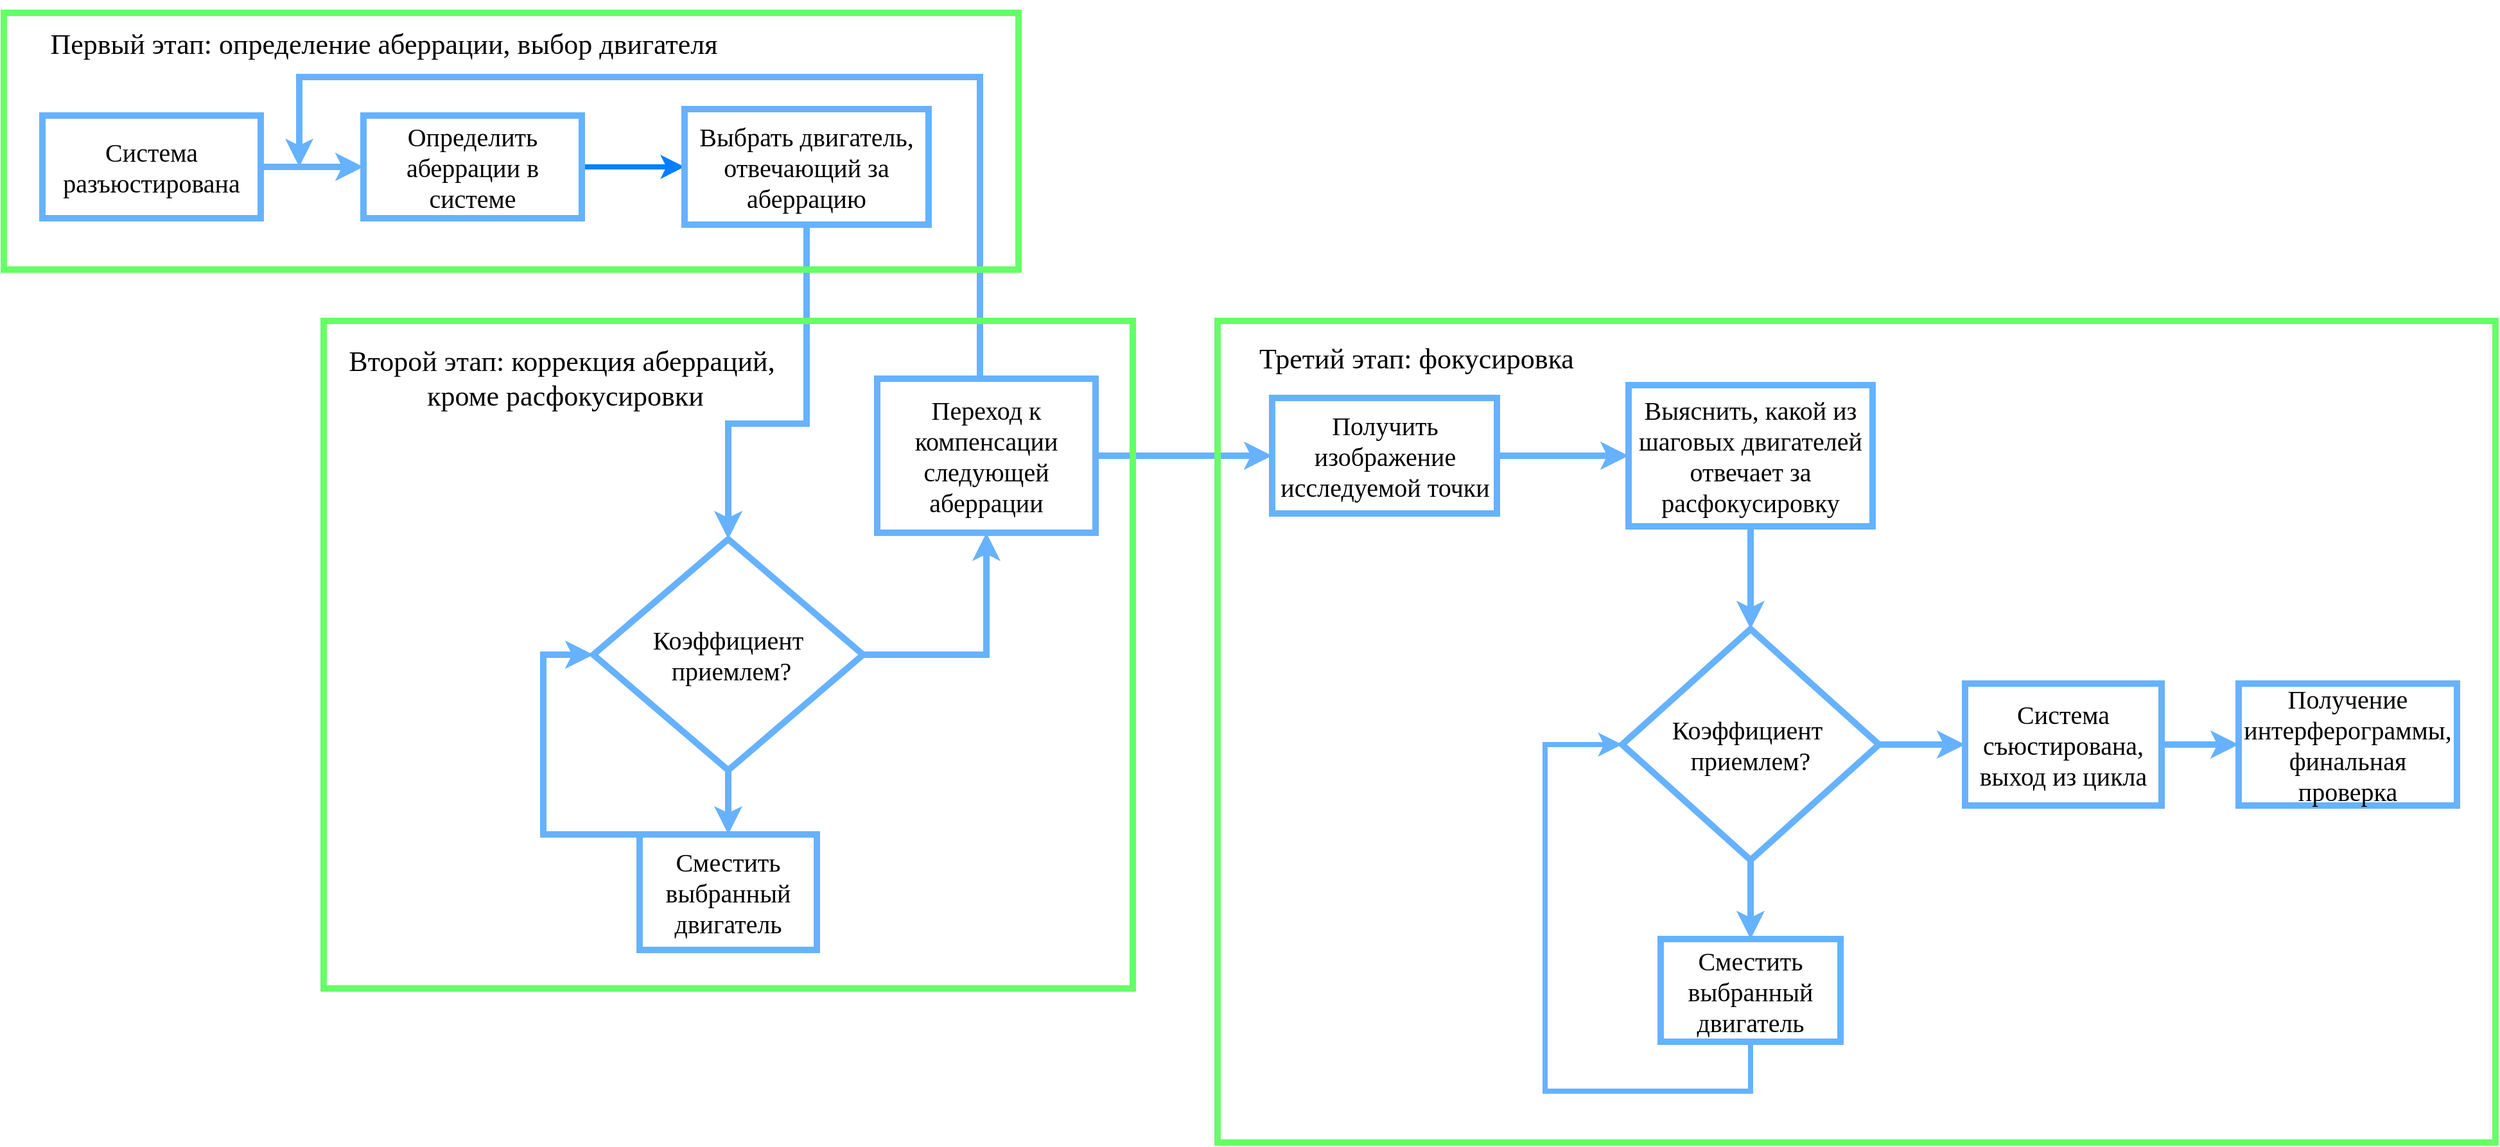 <mxfile version="12.2.4" type="github" pages="1">
  <diagram id="9VwkEmP3wqvbAV9qxTcu" name="Page-1">
    <mxGraphModel dx="1182" dy="1852" grid="1" gridSize="10" guides="1" tooltips="1" connect="1" arrows="1" fold="1" page="1" pageScale="1" pageWidth="827" pageHeight="1169" math="0" shadow="0">
      <root>
        <mxCell id="0"/>
        <mxCell id="1" parent="0"/>
        <mxCell id="MKImIRo95kQJKEtbUtot-3" value="" style="edgeStyle=orthogonalEdgeStyle;rounded=0;orthogonalLoop=1;jettySize=auto;html=1;strokeColor=#66B2FF;strokeWidth=5;" parent="1" source="MKImIRo95kQJKEtbUtot-1" target="MKImIRo95kQJKEtbUtot-2" edge="1">
          <mxGeometry relative="1" as="geometry"/>
        </mxCell>
        <mxCell id="MKImIRo95kQJKEtbUtot-1" value="&lt;font face=&quot;Times New Roman&quot; style=&quot;font-size: 20px&quot;&gt;Система разъюстирована&lt;/font&gt;" style="rounded=0;whiteSpace=wrap;html=1;strokeColor=#66B2FF;strokeWidth=5;" parent="1" vertex="1">
          <mxGeometry x="70" y="80" width="170" height="80" as="geometry"/>
        </mxCell>
        <mxCell id="SNTUSOlxbImxSfcfb9JJ-6" value="" style="edgeStyle=orthogonalEdgeStyle;rounded=0;orthogonalLoop=1;jettySize=auto;html=1;strokeColor=#007FFF;strokeWidth=4;" parent="1" source="MKImIRo95kQJKEtbUtot-2" target="MKImIRo95kQJKEtbUtot-4" edge="1">
          <mxGeometry relative="1" as="geometry"/>
        </mxCell>
        <mxCell id="MKImIRo95kQJKEtbUtot-2" value="&lt;font style=&quot;font-size: 20px&quot; face=&quot;Times New Roman&quot;&gt;Определить аберрации в системе&lt;/font&gt;" style="rounded=0;whiteSpace=wrap;html=1;strokeColor=#66B2FF;strokeWidth=5;" parent="1" vertex="1">
          <mxGeometry x="320" y="80" width="170" height="80" as="geometry"/>
        </mxCell>
        <mxCell id="MKImIRo95kQJKEtbUtot-34" style="edgeStyle=orthogonalEdgeStyle;rounded=0;orthogonalLoop=1;jettySize=auto;html=1;entryX=0.5;entryY=0;entryDx=0;entryDy=0;strokeColor=#66B2FF;strokeWidth=5;" parent="1" source="MKImIRo95kQJKEtbUtot-4" target="MKImIRo95kQJKEtbUtot-6" edge="1">
          <mxGeometry relative="1" as="geometry">
            <Array as="points">
              <mxPoint x="665" y="320"/>
              <mxPoint x="604" y="320"/>
            </Array>
          </mxGeometry>
        </mxCell>
        <mxCell id="MKImIRo95kQJKEtbUtot-4" value="&lt;font style=&quot;font-size: 20px&quot; face=&quot;Times New Roman&quot;&gt;Выбрать двигатель, отвечающий за аберрацию&lt;/font&gt;" style="rounded=0;whiteSpace=wrap;html=1;strokeColor=#66B2FF;strokeWidth=5;" parent="1" vertex="1">
          <mxGeometry x="570" y="75" width="190" height="90" as="geometry"/>
        </mxCell>
        <mxCell id="MKImIRo95kQJKEtbUtot-11" value="" style="edgeStyle=orthogonalEdgeStyle;rounded=0;orthogonalLoop=1;jettySize=auto;html=1;strokeColor=#66B2FF;strokeWidth=5;" parent="1" source="MKImIRo95kQJKEtbUtot-6" target="MKImIRo95kQJKEtbUtot-10" edge="1">
          <mxGeometry relative="1" as="geometry"/>
        </mxCell>
        <mxCell id="MKImIRo95kQJKEtbUtot-14" value="" style="edgeStyle=orthogonalEdgeStyle;rounded=0;orthogonalLoop=1;jettySize=auto;html=1;strokeColor=#66B2FF;strokeWidth=5;entryX=0.5;entryY=1;entryDx=0;entryDy=0;" parent="1" source="MKImIRo95kQJKEtbUtot-6" target="MKImIRo95kQJKEtbUtot-13" edge="1">
          <mxGeometry relative="1" as="geometry">
            <mxPoint x="930" y="460" as="targetPoint"/>
          </mxGeometry>
        </mxCell>
        <mxCell id="MKImIRo95kQJKEtbUtot-6" value="&lt;font face=&quot;Times New Roman&quot; style=&quot;font-size: 20px&quot;&gt;&lt;span&gt;Коэффициент &lt;/span&gt;&lt;br&gt;&lt;span&gt;&amp;nbsp;приемлем&lt;/span&gt;&lt;span&gt;?&lt;/span&gt;&lt;/font&gt;" style="rhombus;whiteSpace=wrap;html=1;strokeColor=#66B2FF;strokeWidth=5;" parent="1" vertex="1">
          <mxGeometry x="499" y="410" width="210" height="180" as="geometry"/>
        </mxCell>
        <mxCell id="MKImIRo95kQJKEtbUtot-12" style="edgeStyle=orthogonalEdgeStyle;rounded=0;orthogonalLoop=1;jettySize=auto;html=1;strokeColor=#66B2FF;strokeWidth=5;entryX=0;entryY=0.5;entryDx=0;entryDy=0;" parent="1" source="MKImIRo95kQJKEtbUtot-10" target="MKImIRo95kQJKEtbUtot-6" edge="1">
          <mxGeometry relative="1" as="geometry">
            <mxPoint x="40" y="360" as="targetPoint"/>
            <Array as="points">
              <mxPoint x="460" y="640"/>
              <mxPoint x="460" y="500"/>
            </Array>
          </mxGeometry>
        </mxCell>
        <mxCell id="MKImIRo95kQJKEtbUtot-10" value="&lt;font style=&quot;font-size: 20px&quot; face=&quot;Times New Roman&quot;&gt;Сместить выбранный двигатель&lt;/font&gt;" style="rounded=0;whiteSpace=wrap;html=1;strokeColor=#66B2FF;strokeWidth=5;" parent="1" vertex="1">
          <mxGeometry x="535" y="640" width="138" height="90" as="geometry"/>
        </mxCell>
        <mxCell id="MKImIRo95kQJKEtbUtot-16" value="" style="edgeStyle=orthogonalEdgeStyle;rounded=0;orthogonalLoop=1;jettySize=auto;html=1;strokeColor=#66B2FF;strokeWidth=5;" parent="1" source="MKImIRo95kQJKEtbUtot-13" target="MKImIRo95kQJKEtbUtot-15" edge="1">
          <mxGeometry relative="1" as="geometry"/>
        </mxCell>
        <mxCell id="ISBVI11c_wgm5dG0wr30-2" value="" style="edgeStyle=orthogonalEdgeStyle;rounded=0;orthogonalLoop=1;jettySize=auto;html=1;strokeWidth=5;strokeColor=#66B2FF;" edge="1" parent="1" source="MKImIRo95kQJKEtbUtot-13">
          <mxGeometry relative="1" as="geometry">
            <mxPoint x="270" y="120" as="targetPoint"/>
            <Array as="points">
              <mxPoint x="800" y="50"/>
              <mxPoint x="270" y="50"/>
            </Array>
          </mxGeometry>
        </mxCell>
        <mxCell id="MKImIRo95kQJKEtbUtot-13" value="&lt;font style=&quot;font-size: 20px&quot; face=&quot;Times New Roman&quot;&gt;Переход к компенсации следующей аберрации&lt;/font&gt;" style="rounded=0;whiteSpace=wrap;html=1;strokeColor=#66B2FF;strokeWidth=5;" parent="1" vertex="1">
          <mxGeometry x="720" y="285" width="170" height="120" as="geometry"/>
        </mxCell>
        <mxCell id="MKImIRo95kQJKEtbUtot-18" value="" style="edgeStyle=orthogonalEdgeStyle;rounded=0;orthogonalLoop=1;jettySize=auto;html=1;strokeColor=#66B2FF;strokeWidth=5;" parent="1" source="MKImIRo95kQJKEtbUtot-15" target="MKImIRo95kQJKEtbUtot-17" edge="1">
          <mxGeometry relative="1" as="geometry"/>
        </mxCell>
        <mxCell id="MKImIRo95kQJKEtbUtot-15" value="&lt;font style=&quot;font-size: 20px&quot; face=&quot;Times New Roman&quot;&gt;Получить изображение исследуемой точки&lt;/font&gt;" style="rounded=0;whiteSpace=wrap;html=1;strokeColor=#66B2FF;strokeWidth=5;" parent="1" vertex="1">
          <mxGeometry x="1027.5" y="300" width="175" height="90" as="geometry"/>
        </mxCell>
        <mxCell id="ISBVI11c_wgm5dG0wr30-6" value="" style="edgeStyle=orthogonalEdgeStyle;rounded=0;orthogonalLoop=1;jettySize=auto;html=1;strokeColor=#66B2FF;strokeWidth=5;" edge="1" parent="1" source="MKImIRo95kQJKEtbUtot-17">
          <mxGeometry relative="1" as="geometry">
            <mxPoint x="1400" y="480" as="targetPoint"/>
          </mxGeometry>
        </mxCell>
        <mxCell id="MKImIRo95kQJKEtbUtot-17" value="&lt;font style=&quot;font-size: 20px&quot; face=&quot;Times New Roman&quot;&gt;Выяснить, какой из шаговых двигателей отвечает за расфокусировку&lt;/font&gt;" style="rounded=0;whiteSpace=wrap;html=1;strokeColor=#66B2FF;strokeWidth=5;" parent="1" vertex="1">
          <mxGeometry x="1305" y="290" width="190" height="110" as="geometry"/>
        </mxCell>
        <mxCell id="MKImIRo95kQJKEtbUtot-35" value="" style="edgeStyle=orthogonalEdgeStyle;rounded=0;orthogonalLoop=1;jettySize=auto;html=1;strokeColor=#66B2FF;strokeWidth=5;" parent="1" source="MKImIRo95kQJKEtbUtot-19" target="MKImIRo95kQJKEtbUtot-26" edge="1">
          <mxGeometry relative="1" as="geometry"/>
        </mxCell>
        <mxCell id="MKImIRo95kQJKEtbUtot-36" value="" style="edgeStyle=orthogonalEdgeStyle;rounded=0;orthogonalLoop=1;jettySize=auto;html=1;strokeColor=#66B2FF;strokeWidth=5;" parent="1" source="MKImIRo95kQJKEtbUtot-19" target="MKImIRo95kQJKEtbUtot-21" edge="1">
          <mxGeometry relative="1" as="geometry"/>
        </mxCell>
        <mxCell id="MKImIRo95kQJKEtbUtot-19" value="&lt;font style=&quot;font-size: 20px&quot; face=&quot;Times New Roman&quot;&gt;&lt;span style=&quot;white-space: normal&quot;&gt;Коэффициент&amp;nbsp;&lt;/span&gt;&lt;br style=&quot;white-space: normal&quot;&gt;&lt;span style=&quot;white-space: normal&quot;&gt;приемлем?&lt;/span&gt;&lt;/font&gt;" style="rhombus;whiteSpace=wrap;html=1;strokeColor=#66B2FF;strokeWidth=5;" parent="1" vertex="1">
          <mxGeometry x="1300" y="480" width="200" height="180" as="geometry"/>
        </mxCell>
        <mxCell id="SNTUSOlxbImxSfcfb9JJ-9" value="" style="edgeStyle=orthogonalEdgeStyle;rounded=0;orthogonalLoop=1;jettySize=auto;html=1;strokeColor=#66B2FF;strokeWidth=4;entryX=0;entryY=0.5;entryDx=0;entryDy=0;" parent="1" source="MKImIRo95kQJKEtbUtot-21" target="MKImIRo95kQJKEtbUtot-19" edge="1">
          <mxGeometry relative="1" as="geometry">
            <mxPoint x="640" y="720" as="targetPoint"/>
            <Array as="points">
              <mxPoint x="1400" y="840"/>
              <mxPoint x="1240" y="840"/>
              <mxPoint x="1240" y="570"/>
            </Array>
          </mxGeometry>
        </mxCell>
        <mxCell id="MKImIRo95kQJKEtbUtot-21" value="&lt;span style=&quot;white-space: normal&quot;&gt;&lt;font style=&quot;font-size: 20px&quot; face=&quot;Times New Roman&quot;&gt;Сместить выбранный двигатель&lt;/font&gt;&lt;/span&gt;" style="rounded=0;whiteSpace=wrap;html=1;strokeColor=#66B2FF;strokeWidth=5;" parent="1" vertex="1">
          <mxGeometry x="1330" y="721.5" width="140" height="80" as="geometry"/>
        </mxCell>
        <mxCell id="MKImIRo95kQJKEtbUtot-28" value="" style="edgeStyle=orthogonalEdgeStyle;rounded=0;orthogonalLoop=1;jettySize=auto;html=1;strokeColor=#66B2FF;strokeWidth=5;" parent="1" source="MKImIRo95kQJKEtbUtot-26" target="MKImIRo95kQJKEtbUtot-27" edge="1">
          <mxGeometry relative="1" as="geometry"/>
        </mxCell>
        <mxCell id="MKImIRo95kQJKEtbUtot-26" value="&lt;span style=&quot;white-space: normal&quot;&gt;&lt;font style=&quot;font-size: 20px&quot; face=&quot;Times New Roman&quot;&gt;Система съюстирована, выход из цикла&lt;/font&gt;&lt;/span&gt;" style="rounded=0;whiteSpace=wrap;html=1;strokeColor=#66B2FF;strokeWidth=5;" parent="1" vertex="1">
          <mxGeometry x="1567" y="522.5" width="153" height="95" as="geometry"/>
        </mxCell>
        <mxCell id="MKImIRo95kQJKEtbUtot-27" value="&lt;span style=&quot;font-size: 20px ; white-space: normal&quot;&gt;&lt;font face=&quot;Times New Roman&quot;&gt;Получение интерферограммы,&lt;br&gt;финальная проверка&lt;/font&gt;&lt;/span&gt;" style="rounded=0;whiteSpace=wrap;html=1;strokeColor=#66B2FF;strokeWidth=5;" parent="1" vertex="1">
          <mxGeometry x="1780" y="522.5" width="170" height="95" as="geometry"/>
        </mxCell>
        <mxCell id="MKImIRo95kQJKEtbUtot-30" value="" style="rounded=0;whiteSpace=wrap;html=1;strokeColor=#66FF66;strokeWidth=5;fillColor=none;" parent="1" vertex="1">
          <mxGeometry x="289" y="240" width="630" height="520" as="geometry"/>
        </mxCell>
        <mxCell id="MKImIRo95kQJKEtbUtot-39" value="" style="rounded=0;whiteSpace=wrap;html=1;strokeColor=#66FF66;strokeWidth=5;fillColor=none;" parent="1" vertex="1">
          <mxGeometry x="985" y="240" width="995" height="640" as="geometry"/>
        </mxCell>
        <mxCell id="MKImIRo95kQJKEtbUtot-44" value="&lt;font style=&quot;font-size: 22px&quot; face=&quot;Times New Roman&quot;&gt;Первый этап: определение аберрации, выбор двигателя&lt;/font&gt;" style="text;html=1;strokeColor=none;fillColor=none;align=center;verticalAlign=middle;whiteSpace=wrap;rounded=0;" parent="1" vertex="1">
          <mxGeometry x="40.5" y="-10" width="590" height="70" as="geometry"/>
        </mxCell>
        <mxCell id="MKImIRo95kQJKEtbUtot-45" value="&lt;font style=&quot;font-size: 22px&quot; face=&quot;Times New Roman&quot;&gt;Второй этап: коррекция аберраций,&lt;br&gt;&amp;nbsp;кроме расфокусировки&lt;/font&gt;" style="text;html=1;strokeColor=none;fillColor=none;align=center;verticalAlign=middle;whiteSpace=wrap;rounded=0;" parent="1" vertex="1">
          <mxGeometry x="189" y="245" width="571" height="80" as="geometry"/>
        </mxCell>
        <mxCell id="MKImIRo95kQJKEtbUtot-46" value="&lt;font style=&quot;font-size: 22px&quot; face=&quot;Times New Roman&quot;&gt;Третий этап: фокусировка&lt;/font&gt;" style="text;html=1;strokeColor=none;fillColor=none;align=center;verticalAlign=middle;whiteSpace=wrap;rounded=0;rotation=0;" parent="1" vertex="1">
          <mxGeometry x="1000" y="220" width="280" height="100" as="geometry"/>
        </mxCell>
        <mxCell id="MKImIRo95kQJKEtbUtot-29" value="" style="rounded=0;whiteSpace=wrap;html=1;strokeColor=#66FF66;strokeWidth=5;fillColor=none;" parent="1" vertex="1">
          <mxGeometry x="40" width="790" height="200" as="geometry"/>
        </mxCell>
      </root>
    </mxGraphModel>
  </diagram>
</mxfile>
